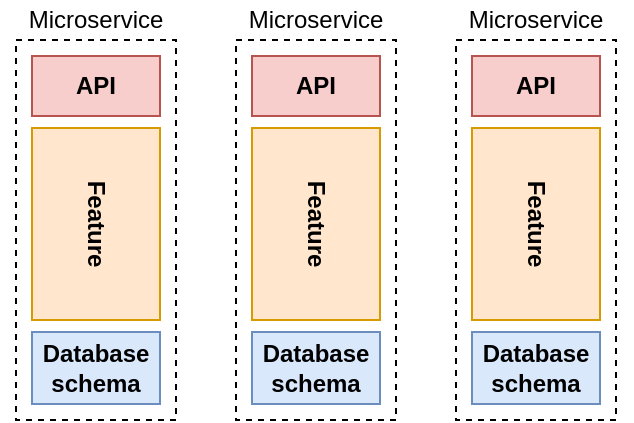 <mxfile version="10.5.6" type="device"><diagram id="6b7Ke8bgcMayb5ejIrdX" name="Page-1"><mxGraphModel dx="797" dy="471" grid="1" gridSize="10" guides="1" tooltips="1" connect="1" arrows="1" fold="1" page="1" pageScale="1" pageWidth="850" pageHeight="1100" math="0" shadow="0"><root><mxCell id="0"/><mxCell id="1" parent="0"/><mxCell id="Sq8pdxckMo8W6y5Lt5wt-12" value="" style="group" vertex="1" connectable="0" parent="1"><mxGeometry x="280" y="170" width="96" height="210" as="geometry"/></mxCell><mxCell id="Sq8pdxckMo8W6y5Lt5wt-10" value="" style="rounded=0;whiteSpace=wrap;html=1;fillColor=none;dashed=1;" vertex="1" parent="Sq8pdxckMo8W6y5Lt5wt-12"><mxGeometry x="8" y="20" width="80" height="190" as="geometry"/></mxCell><mxCell id="Sq8pdxckMo8W6y5Lt5wt-1" value="" style="group" vertex="1" connectable="0" parent="Sq8pdxckMo8W6y5Lt5wt-12"><mxGeometry y="28" width="96" height="174" as="geometry"/></mxCell><mxCell id="TsUa1g75BLSQ2RLHJP5k-1" value="Database schema" style="rounded=0;whiteSpace=wrap;html=1;fillColor=#dae8fc;strokeColor=#6c8ebf;fontStyle=1" parent="Sq8pdxckMo8W6y5Lt5wt-1" vertex="1"><mxGeometry x="16" y="138" width="64" height="36" as="geometry"/></mxCell><mxCell id="ufK6o_dmCm9lmSY8pJ7N-1" value="API" style="rounded=0;whiteSpace=wrap;html=1;fillColor=#f8cecc;strokeColor=#b85450;fontStyle=1" parent="Sq8pdxckMo8W6y5Lt5wt-1" vertex="1"><mxGeometry x="16" width="64" height="30" as="geometry"/></mxCell><mxCell id="ufK6o_dmCm9lmSY8pJ7N-5" value="Feature" style="rounded=0;whiteSpace=wrap;html=1;rotation=90;fillColor=#ffe6cc;strokeColor=#d79b00;fontStyle=1" parent="Sq8pdxckMo8W6y5Lt5wt-1" vertex="1"><mxGeometry y="52" width="96" height="64" as="geometry"/></mxCell><mxCell id="Sq8pdxckMo8W6y5Lt5wt-11" value="Microservice" style="text;html=1;strokeColor=none;fillColor=none;align=center;verticalAlign=middle;whiteSpace=wrap;rounded=0;dashed=1;" vertex="1" parent="Sq8pdxckMo8W6y5Lt5wt-12"><mxGeometry x="7" width="82" height="20" as="geometry"/></mxCell><mxCell id="Sq8pdxckMo8W6y5Lt5wt-13" value="" style="group" vertex="1" connectable="0" parent="1"><mxGeometry x="390" y="170" width="96" height="210" as="geometry"/></mxCell><mxCell id="Sq8pdxckMo8W6y5Lt5wt-14" value="" style="rounded=0;whiteSpace=wrap;html=1;fillColor=none;dashed=1;" vertex="1" parent="Sq8pdxckMo8W6y5Lt5wt-13"><mxGeometry x="8" y="20" width="80" height="190" as="geometry"/></mxCell><mxCell id="Sq8pdxckMo8W6y5Lt5wt-15" value="" style="group" vertex="1" connectable="0" parent="Sq8pdxckMo8W6y5Lt5wt-13"><mxGeometry y="28" width="96" height="174" as="geometry"/></mxCell><mxCell id="Sq8pdxckMo8W6y5Lt5wt-16" value="Database schema" style="rounded=0;whiteSpace=wrap;html=1;fillColor=#dae8fc;strokeColor=#6c8ebf;fontStyle=1" vertex="1" parent="Sq8pdxckMo8W6y5Lt5wt-15"><mxGeometry x="16" y="138" width="64" height="36" as="geometry"/></mxCell><mxCell id="Sq8pdxckMo8W6y5Lt5wt-17" value="API" style="rounded=0;whiteSpace=wrap;html=1;fillColor=#f8cecc;strokeColor=#b85450;fontStyle=1" vertex="1" parent="Sq8pdxckMo8W6y5Lt5wt-15"><mxGeometry x="16" width="64" height="30" as="geometry"/></mxCell><mxCell id="Sq8pdxckMo8W6y5Lt5wt-18" value="Feature" style="rounded=0;whiteSpace=wrap;html=1;rotation=90;fillColor=#ffe6cc;strokeColor=#d79b00;fontStyle=1" vertex="1" parent="Sq8pdxckMo8W6y5Lt5wt-15"><mxGeometry y="52" width="96" height="64" as="geometry"/></mxCell><mxCell id="Sq8pdxckMo8W6y5Lt5wt-19" value="Microservice" style="text;html=1;strokeColor=none;fillColor=none;align=center;verticalAlign=middle;whiteSpace=wrap;rounded=0;dashed=1;" vertex="1" parent="Sq8pdxckMo8W6y5Lt5wt-13"><mxGeometry x="7" width="82" height="20" as="geometry"/></mxCell><mxCell id="Sq8pdxckMo8W6y5Lt5wt-20" value="" style="group" vertex="1" connectable="0" parent="1"><mxGeometry x="500" y="170" width="96" height="210" as="geometry"/></mxCell><mxCell id="Sq8pdxckMo8W6y5Lt5wt-21" value="" style="rounded=0;whiteSpace=wrap;html=1;fillColor=none;dashed=1;" vertex="1" parent="Sq8pdxckMo8W6y5Lt5wt-20"><mxGeometry x="8" y="20" width="80" height="190" as="geometry"/></mxCell><mxCell id="Sq8pdxckMo8W6y5Lt5wt-22" value="" style="group" vertex="1" connectable="0" parent="Sq8pdxckMo8W6y5Lt5wt-20"><mxGeometry y="28" width="96" height="174" as="geometry"/></mxCell><mxCell id="Sq8pdxckMo8W6y5Lt5wt-23" value="Database schema" style="rounded=0;whiteSpace=wrap;html=1;fillColor=#dae8fc;strokeColor=#6c8ebf;fontStyle=1" vertex="1" parent="Sq8pdxckMo8W6y5Lt5wt-22"><mxGeometry x="16" y="138" width="64" height="36" as="geometry"/></mxCell><mxCell id="Sq8pdxckMo8W6y5Lt5wt-24" value="API" style="rounded=0;whiteSpace=wrap;html=1;fillColor=#f8cecc;strokeColor=#b85450;fontStyle=1" vertex="1" parent="Sq8pdxckMo8W6y5Lt5wt-22"><mxGeometry x="16" width="64" height="30" as="geometry"/></mxCell><mxCell id="Sq8pdxckMo8W6y5Lt5wt-25" value="Feature" style="rounded=0;whiteSpace=wrap;html=1;rotation=90;fillColor=#ffe6cc;strokeColor=#d79b00;fontStyle=1" vertex="1" parent="Sq8pdxckMo8W6y5Lt5wt-22"><mxGeometry y="52" width="96" height="64" as="geometry"/></mxCell><mxCell id="Sq8pdxckMo8W6y5Lt5wt-26" value="Microservice" style="text;html=1;strokeColor=none;fillColor=none;align=center;verticalAlign=middle;whiteSpace=wrap;rounded=0;dashed=1;" vertex="1" parent="Sq8pdxckMo8W6y5Lt5wt-20"><mxGeometry x="7" width="82" height="20" as="geometry"/></mxCell></root></mxGraphModel></diagram></mxfile>